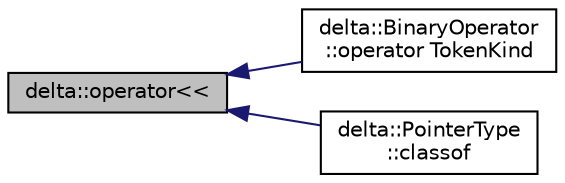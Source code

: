 digraph "delta::operator&lt;&lt;"
{
  edge [fontname="Helvetica",fontsize="10",labelfontname="Helvetica",labelfontsize="10"];
  node [fontname="Helvetica",fontsize="10",shape=record];
  rankdir="LR";
  Node91 [label="delta::operator\<\<",height=0.2,width=0.4,color="black", fillcolor="grey75", style="filled", fontcolor="black"];
  Node91 -> Node92 [dir="back",color="midnightblue",fontsize="10",style="solid",fontname="Helvetica"];
  Node92 [label="delta::BinaryOperator\l::operator TokenKind",height=0.2,width=0.4,color="black", fillcolor="white", style="filled",URL="$structdelta_1_1_binary_operator.html#a46c28c7a0ff21390e2a37f1904ec24d6"];
  Node91 -> Node93 [dir="back",color="midnightblue",fontsize="10",style="solid",fontname="Helvetica"];
  Node93 [label="delta::PointerType\l::classof",height=0.2,width=0.4,color="black", fillcolor="white", style="filled",URL="$classdelta_1_1_pointer_type.html#a1ba1f19b527e4dbb80853eefd1a3f729"];
}
